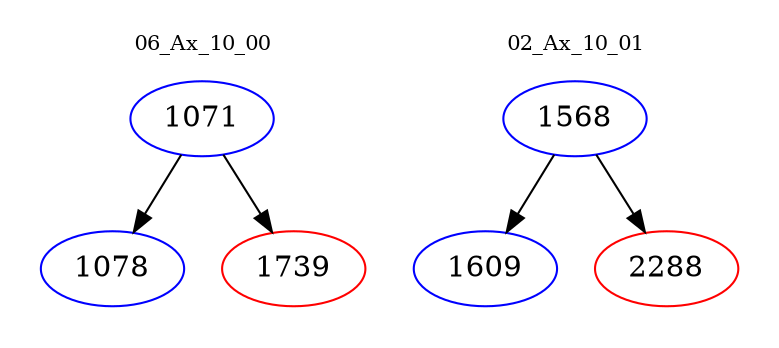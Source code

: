 digraph{
subgraph cluster_0 {
color = white
label = "06_Ax_10_00";
fontsize=10;
T0_1071 [label="1071", color="blue"]
T0_1071 -> T0_1078 [color="black"]
T0_1078 [label="1078", color="blue"]
T0_1071 -> T0_1739 [color="black"]
T0_1739 [label="1739", color="red"]
}
subgraph cluster_1 {
color = white
label = "02_Ax_10_01";
fontsize=10;
T1_1568 [label="1568", color="blue"]
T1_1568 -> T1_1609 [color="black"]
T1_1609 [label="1609", color="blue"]
T1_1568 -> T1_2288 [color="black"]
T1_2288 [label="2288", color="red"]
}
}
